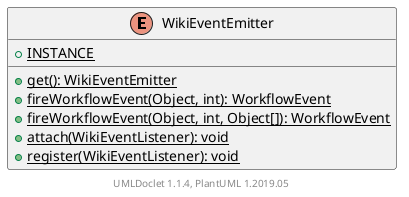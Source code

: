 @startuml

    enum WikiEventEmitter [[WikiEventEmitter.html]] {
        {static} +INSTANCE
        {static} +get(): WikiEventEmitter
        {static} +fireWorkflowEvent(Object, int): WorkflowEvent
        {static} +fireWorkflowEvent(Object, int, Object[]): WorkflowEvent
        {static} +attach(WikiEventListener): void
        {static} +register(WikiEventListener): void
    }


    center footer UMLDoclet 1.1.4, PlantUML 1.2019.05
@enduml
